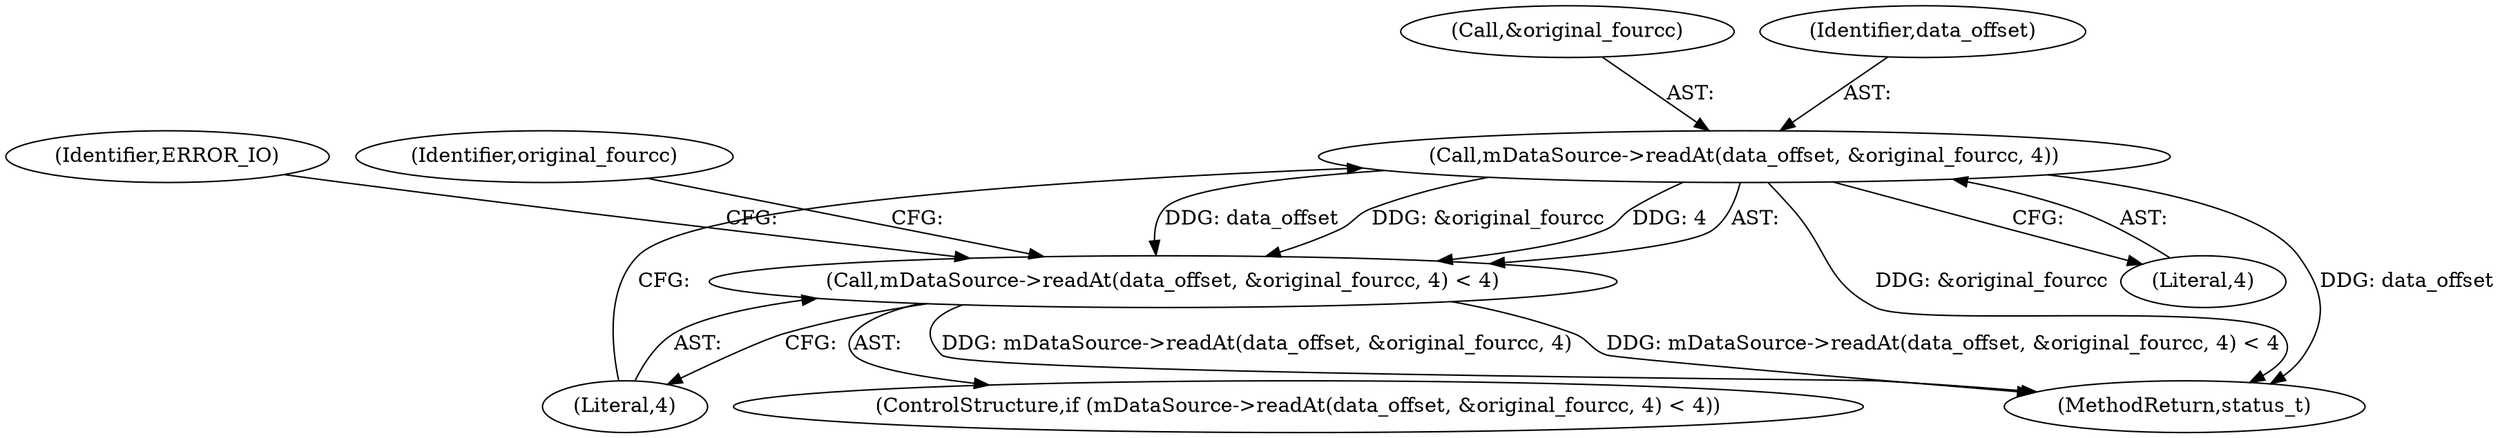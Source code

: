 digraph "0_Android_463a6f807e187828442949d1924e143cf07778c6@API" {
"1000805" [label="(Call,mDataSource->readAt(data_offset, &original_fourcc, 4))"];
"1000804" [label="(Call,mDataSource->readAt(data_offset, &original_fourcc, 4) < 4)"];
"1000813" [label="(Identifier,ERROR_IO)"];
"1000815" [label="(Identifier,original_fourcc)"];
"1000803" [label="(ControlStructure,if (mDataSource->readAt(data_offset, &original_fourcc, 4) < 4))"];
"1002918" [label="(MethodReturn,status_t)"];
"1000807" [label="(Call,&original_fourcc)"];
"1000809" [label="(Literal,4)"];
"1000810" [label="(Literal,4)"];
"1000804" [label="(Call,mDataSource->readAt(data_offset, &original_fourcc, 4) < 4)"];
"1000805" [label="(Call,mDataSource->readAt(data_offset, &original_fourcc, 4))"];
"1000806" [label="(Identifier,data_offset)"];
"1000805" -> "1000804"  [label="AST: "];
"1000805" -> "1000809"  [label="CFG: "];
"1000806" -> "1000805"  [label="AST: "];
"1000807" -> "1000805"  [label="AST: "];
"1000809" -> "1000805"  [label="AST: "];
"1000810" -> "1000805"  [label="CFG: "];
"1000805" -> "1002918"  [label="DDG: &original_fourcc"];
"1000805" -> "1002918"  [label="DDG: data_offset"];
"1000805" -> "1000804"  [label="DDG: data_offset"];
"1000805" -> "1000804"  [label="DDG: &original_fourcc"];
"1000805" -> "1000804"  [label="DDG: 4"];
"1000804" -> "1000803"  [label="AST: "];
"1000804" -> "1000810"  [label="CFG: "];
"1000810" -> "1000804"  [label="AST: "];
"1000813" -> "1000804"  [label="CFG: "];
"1000815" -> "1000804"  [label="CFG: "];
"1000804" -> "1002918"  [label="DDG: mDataSource->readAt(data_offset, &original_fourcc, 4)"];
"1000804" -> "1002918"  [label="DDG: mDataSource->readAt(data_offset, &original_fourcc, 4) < 4"];
}
